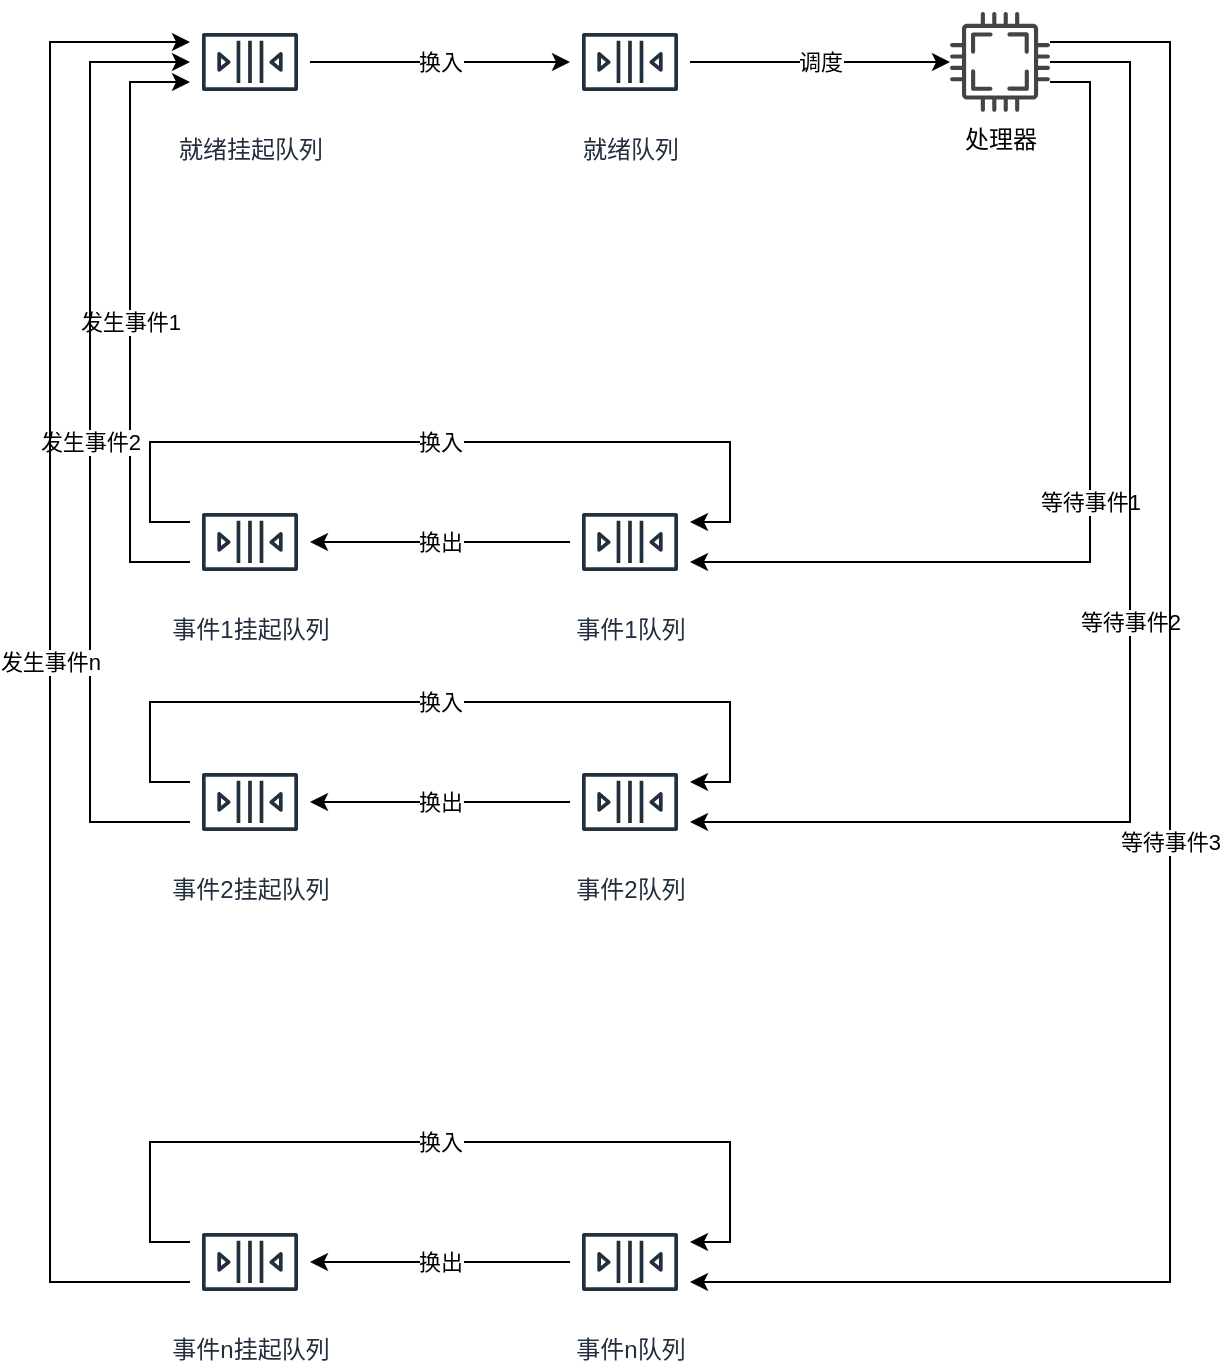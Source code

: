 <mxfile version="13.7.5" type="github">
  <diagram id="aUQ_wYazr1DgIkO7knah" name="Page-1">
    <mxGraphModel dx="1662" dy="1167" grid="1" gridSize="10" guides="1" tooltips="1" connect="1" arrows="1" fold="1" page="1" pageScale="1" pageWidth="850" pageHeight="1100" math="0" shadow="0">
      <root>
        <mxCell id="0" />
        <mxCell id="1" parent="0" />
        <mxCell id="liHzMGaKBJShzQCxFB6B-17" value="换入" style="edgeStyle=orthogonalEdgeStyle;rounded=0;orthogonalLoop=1;jettySize=auto;html=1;" edge="1" parent="1" source="liHzMGaKBJShzQCxFB6B-2" target="liHzMGaKBJShzQCxFB6B-4">
          <mxGeometry relative="1" as="geometry" />
        </mxCell>
        <mxCell id="liHzMGaKBJShzQCxFB6B-2" value="就绪挂起队列" style="outlineConnect=0;fontColor=#232F3E;gradientColor=none;strokeColor=#232F3E;fillColor=#ffffff;dashed=0;verticalLabelPosition=bottom;verticalAlign=top;align=center;html=1;fontSize=12;fontStyle=0;aspect=fixed;shape=mxgraph.aws4.resourceIcon;resIcon=mxgraph.aws4.queue;" vertex="1" parent="1">
          <mxGeometry x="170" y="90" width="60" height="60" as="geometry" />
        </mxCell>
        <mxCell id="liHzMGaKBJShzQCxFB6B-18" value="换出" style="edgeStyle=orthogonalEdgeStyle;rounded=0;orthogonalLoop=1;jettySize=auto;html=1;" edge="1" parent="1" source="liHzMGaKBJShzQCxFB6B-3" target="liHzMGaKBJShzQCxFB6B-7">
          <mxGeometry relative="1" as="geometry" />
        </mxCell>
        <mxCell id="liHzMGaKBJShzQCxFB6B-3" value="事件1队列" style="outlineConnect=0;fontColor=#232F3E;gradientColor=none;strokeColor=#232F3E;fillColor=#ffffff;dashed=0;verticalLabelPosition=bottom;verticalAlign=top;align=center;html=1;fontSize=12;fontStyle=0;aspect=fixed;shape=mxgraph.aws4.resourceIcon;resIcon=mxgraph.aws4.queue;" vertex="1" parent="1">
          <mxGeometry x="360" y="330" width="60" height="60" as="geometry" />
        </mxCell>
        <mxCell id="liHzMGaKBJShzQCxFB6B-9" value="调度" style="edgeStyle=orthogonalEdgeStyle;rounded=0;orthogonalLoop=1;jettySize=auto;html=1;" edge="1" parent="1" source="liHzMGaKBJShzQCxFB6B-4" target="liHzMGaKBJShzQCxFB6B-8">
          <mxGeometry relative="1" as="geometry">
            <mxPoint x="390" y="110" as="targetPoint" />
          </mxGeometry>
        </mxCell>
        <mxCell id="liHzMGaKBJShzQCxFB6B-4" value="就绪队列" style="outlineConnect=0;fontColor=#232F3E;gradientColor=none;strokeColor=#232F3E;fillColor=#ffffff;dashed=0;verticalLabelPosition=bottom;verticalAlign=top;align=center;html=1;fontSize=12;fontStyle=0;aspect=fixed;shape=mxgraph.aws4.resourceIcon;resIcon=mxgraph.aws4.queue;" vertex="1" parent="1">
          <mxGeometry x="360" y="90" width="60" height="60" as="geometry" />
        </mxCell>
        <mxCell id="liHzMGaKBJShzQCxFB6B-22" value="发生事件1" style="edgeStyle=orthogonalEdgeStyle;rounded=0;orthogonalLoop=1;jettySize=auto;html=1;" edge="1" parent="1" source="liHzMGaKBJShzQCxFB6B-7" target="liHzMGaKBJShzQCxFB6B-2">
          <mxGeometry relative="1" as="geometry">
            <Array as="points">
              <mxPoint x="140" y="370" />
              <mxPoint x="140" y="130" />
            </Array>
          </mxGeometry>
        </mxCell>
        <mxCell id="liHzMGaKBJShzQCxFB6B-25" value="换入" style="edgeStyle=orthogonalEdgeStyle;rounded=0;orthogonalLoop=1;jettySize=auto;html=1;" edge="1" parent="1" source="liHzMGaKBJShzQCxFB6B-7" target="liHzMGaKBJShzQCxFB6B-3">
          <mxGeometry relative="1" as="geometry">
            <Array as="points">
              <mxPoint x="150" y="350" />
              <mxPoint x="150" y="310" />
              <mxPoint x="440" y="310" />
              <mxPoint x="440" y="350" />
            </Array>
          </mxGeometry>
        </mxCell>
        <mxCell id="liHzMGaKBJShzQCxFB6B-7" value="事件1挂起队列" style="outlineConnect=0;fontColor=#232F3E;gradientColor=none;strokeColor=#232F3E;fillColor=#ffffff;dashed=0;verticalLabelPosition=bottom;verticalAlign=top;align=center;html=1;fontSize=12;fontStyle=0;aspect=fixed;shape=mxgraph.aws4.resourceIcon;resIcon=mxgraph.aws4.queue;" vertex="1" parent="1">
          <mxGeometry x="170" y="330" width="60" height="60" as="geometry" />
        </mxCell>
        <mxCell id="liHzMGaKBJShzQCxFB6B-14" value="等待事件1" style="edgeStyle=orthogonalEdgeStyle;rounded=0;orthogonalLoop=1;jettySize=auto;html=1;" edge="1" parent="1" source="liHzMGaKBJShzQCxFB6B-8" target="liHzMGaKBJShzQCxFB6B-3">
          <mxGeometry relative="1" as="geometry">
            <Array as="points">
              <mxPoint x="620" y="130" />
              <mxPoint x="620" y="370" />
            </Array>
          </mxGeometry>
        </mxCell>
        <mxCell id="liHzMGaKBJShzQCxFB6B-15" value="等待事件2" style="edgeStyle=orthogonalEdgeStyle;rounded=0;orthogonalLoop=1;jettySize=auto;html=1;" edge="1" parent="1" source="liHzMGaKBJShzQCxFB6B-8" target="liHzMGaKBJShzQCxFB6B-10">
          <mxGeometry relative="1" as="geometry">
            <Array as="points">
              <mxPoint x="640" y="120" />
              <mxPoint x="640" y="500" />
            </Array>
          </mxGeometry>
        </mxCell>
        <mxCell id="liHzMGaKBJShzQCxFB6B-16" value="等待事件3" style="edgeStyle=orthogonalEdgeStyle;rounded=0;orthogonalLoop=1;jettySize=auto;html=1;" edge="1" parent="1" source="liHzMGaKBJShzQCxFB6B-8" target="liHzMGaKBJShzQCxFB6B-11">
          <mxGeometry relative="1" as="geometry">
            <Array as="points">
              <mxPoint x="660" y="110" />
              <mxPoint x="660" y="730" />
            </Array>
          </mxGeometry>
        </mxCell>
        <mxCell id="liHzMGaKBJShzQCxFB6B-8" value="处理器" style="pointerEvents=1;shadow=0;dashed=0;html=1;strokeColor=none;fillColor=#434445;aspect=fixed;labelPosition=center;verticalLabelPosition=bottom;verticalAlign=top;align=center;outlineConnect=0;shape=mxgraph.vvd.cpu;" vertex="1" parent="1">
          <mxGeometry x="550" y="95" width="50" height="50" as="geometry" />
        </mxCell>
        <mxCell id="liHzMGaKBJShzQCxFB6B-19" value="换出" style="edgeStyle=orthogonalEdgeStyle;rounded=0;orthogonalLoop=1;jettySize=auto;html=1;" edge="1" parent="1" source="liHzMGaKBJShzQCxFB6B-10" target="liHzMGaKBJShzQCxFB6B-12">
          <mxGeometry relative="1" as="geometry" />
        </mxCell>
        <mxCell id="liHzMGaKBJShzQCxFB6B-10" value="事件2队列" style="outlineConnect=0;fontColor=#232F3E;gradientColor=none;strokeColor=#232F3E;fillColor=#ffffff;dashed=0;verticalLabelPosition=bottom;verticalAlign=top;align=center;html=1;fontSize=12;fontStyle=0;aspect=fixed;shape=mxgraph.aws4.resourceIcon;resIcon=mxgraph.aws4.queue;" vertex="1" parent="1">
          <mxGeometry x="360" y="460" width="60" height="60" as="geometry" />
        </mxCell>
        <mxCell id="liHzMGaKBJShzQCxFB6B-20" value="换出" style="edgeStyle=orthogonalEdgeStyle;rounded=0;orthogonalLoop=1;jettySize=auto;html=1;" edge="1" parent="1" source="liHzMGaKBJShzQCxFB6B-11" target="liHzMGaKBJShzQCxFB6B-13">
          <mxGeometry relative="1" as="geometry" />
        </mxCell>
        <mxCell id="liHzMGaKBJShzQCxFB6B-11" value="事件n队列" style="outlineConnect=0;fontColor=#232F3E;gradientColor=none;strokeColor=#232F3E;fillColor=#ffffff;dashed=0;verticalLabelPosition=bottom;verticalAlign=top;align=center;html=1;fontSize=12;fontStyle=0;aspect=fixed;shape=mxgraph.aws4.resourceIcon;resIcon=mxgraph.aws4.queue;" vertex="1" parent="1">
          <mxGeometry x="360" y="690" width="60" height="60" as="geometry" />
        </mxCell>
        <mxCell id="liHzMGaKBJShzQCxFB6B-23" value="发生事件2" style="edgeStyle=orthogonalEdgeStyle;rounded=0;orthogonalLoop=1;jettySize=auto;html=1;" edge="1" parent="1" source="liHzMGaKBJShzQCxFB6B-12" target="liHzMGaKBJShzQCxFB6B-2">
          <mxGeometry relative="1" as="geometry">
            <Array as="points">
              <mxPoint x="120" y="500" />
              <mxPoint x="120" y="120" />
            </Array>
          </mxGeometry>
        </mxCell>
        <mxCell id="liHzMGaKBJShzQCxFB6B-26" value="换入" style="edgeStyle=orthogonalEdgeStyle;rounded=0;orthogonalLoop=1;jettySize=auto;html=1;" edge="1" parent="1" source="liHzMGaKBJShzQCxFB6B-12" target="liHzMGaKBJShzQCxFB6B-10">
          <mxGeometry relative="1" as="geometry">
            <Array as="points">
              <mxPoint x="150" y="480" />
              <mxPoint x="150" y="440" />
              <mxPoint x="440" y="440" />
              <mxPoint x="440" y="480" />
            </Array>
          </mxGeometry>
        </mxCell>
        <mxCell id="liHzMGaKBJShzQCxFB6B-12" value="事件2挂起队列" style="outlineConnect=0;fontColor=#232F3E;gradientColor=none;strokeColor=#232F3E;fillColor=#ffffff;dashed=0;verticalLabelPosition=bottom;verticalAlign=top;align=center;html=1;fontSize=12;fontStyle=0;aspect=fixed;shape=mxgraph.aws4.resourceIcon;resIcon=mxgraph.aws4.queue;" vertex="1" parent="1">
          <mxGeometry x="170" y="460" width="60" height="60" as="geometry" />
        </mxCell>
        <mxCell id="liHzMGaKBJShzQCxFB6B-24" value="发生事件n" style="edgeStyle=orthogonalEdgeStyle;rounded=0;orthogonalLoop=1;jettySize=auto;html=1;" edge="1" parent="1" source="liHzMGaKBJShzQCxFB6B-13" target="liHzMGaKBJShzQCxFB6B-2">
          <mxGeometry relative="1" as="geometry">
            <Array as="points">
              <mxPoint x="100" y="730" />
              <mxPoint x="100" y="110" />
            </Array>
          </mxGeometry>
        </mxCell>
        <mxCell id="liHzMGaKBJShzQCxFB6B-27" value="换入" style="edgeStyle=orthogonalEdgeStyle;rounded=0;orthogonalLoop=1;jettySize=auto;html=1;" edge="1" parent="1" source="liHzMGaKBJShzQCxFB6B-13" target="liHzMGaKBJShzQCxFB6B-11">
          <mxGeometry relative="1" as="geometry">
            <Array as="points">
              <mxPoint x="150" y="710" />
              <mxPoint x="150" y="660" />
              <mxPoint x="440" y="660" />
              <mxPoint x="440" y="710" />
            </Array>
          </mxGeometry>
        </mxCell>
        <mxCell id="liHzMGaKBJShzQCxFB6B-13" value="事件n挂起队列" style="outlineConnect=0;fontColor=#232F3E;gradientColor=none;strokeColor=#232F3E;fillColor=#ffffff;dashed=0;verticalLabelPosition=bottom;verticalAlign=top;align=center;html=1;fontSize=12;fontStyle=0;aspect=fixed;shape=mxgraph.aws4.resourceIcon;resIcon=mxgraph.aws4.queue;" vertex="1" parent="1">
          <mxGeometry x="170" y="690" width="60" height="60" as="geometry" />
        </mxCell>
      </root>
    </mxGraphModel>
  </diagram>
</mxfile>
